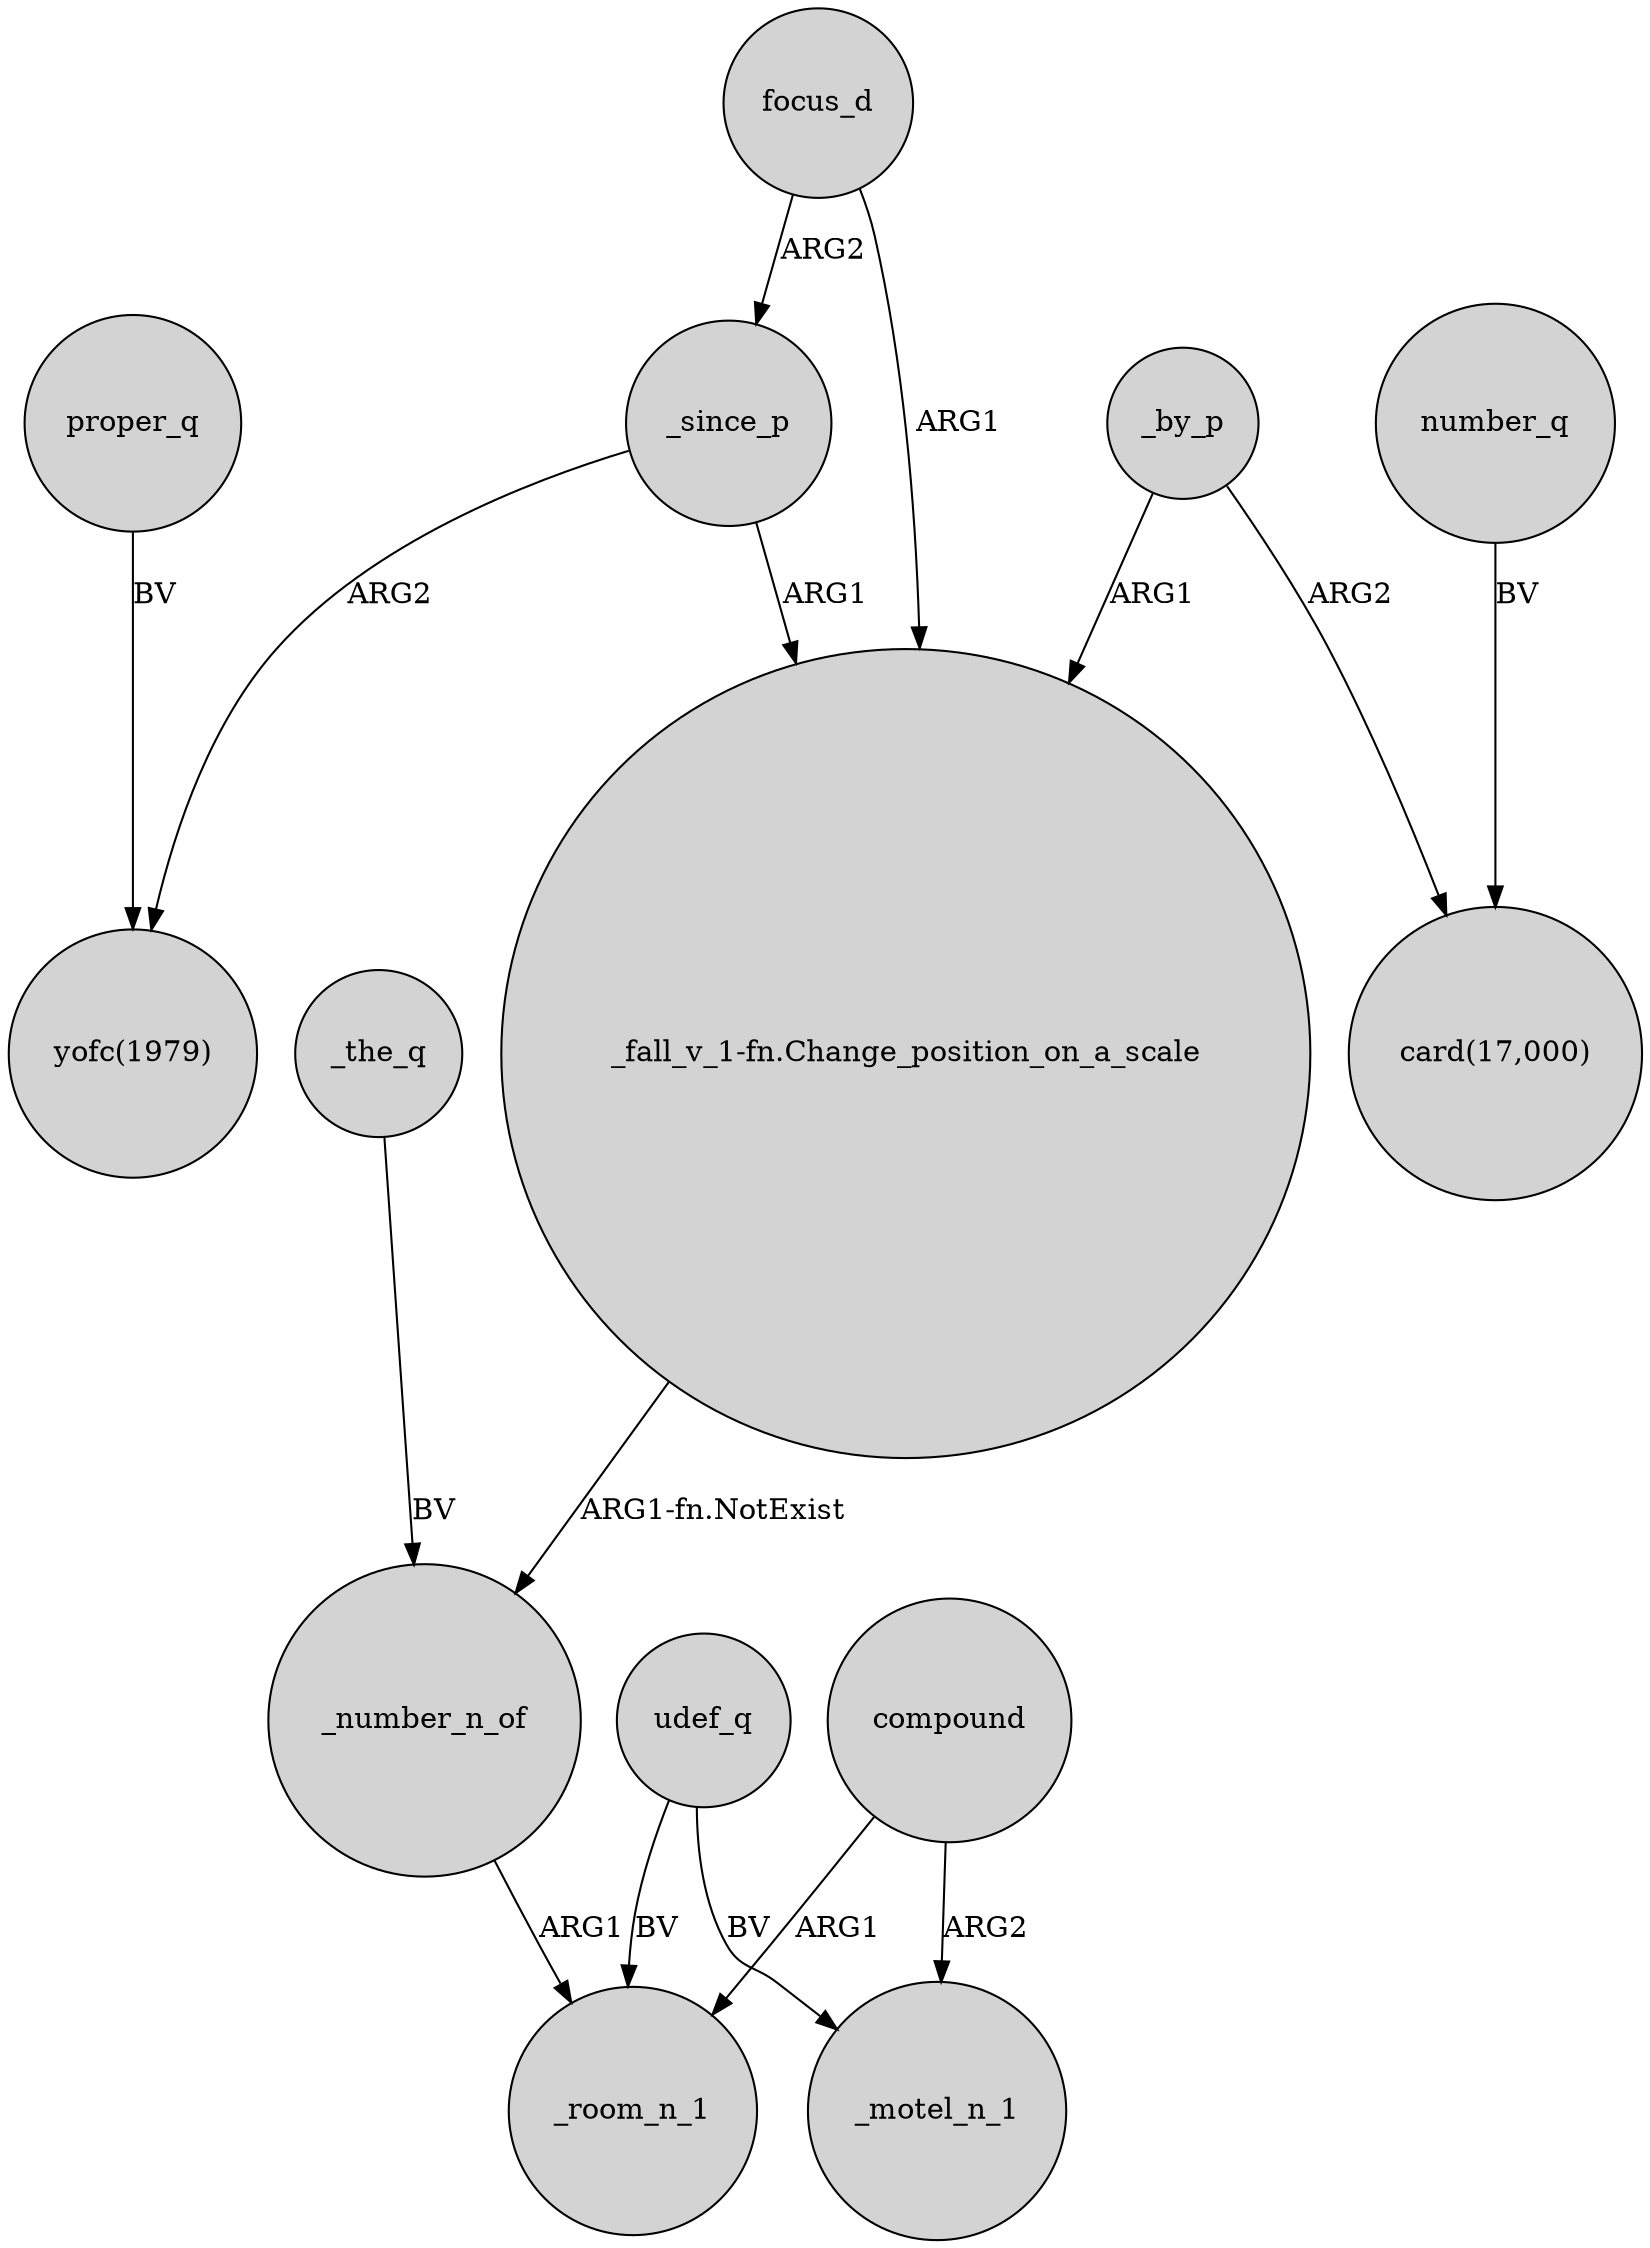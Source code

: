 digraph {
	node [shape=circle style=filled]
	_since_p -> "yofc(1979)" [label=ARG2]
	focus_d -> _since_p [label=ARG2]
	_by_p -> "_fall_v_1-fn.Change_position_on_a_scale" [label=ARG1]
	focus_d -> "_fall_v_1-fn.Change_position_on_a_scale" [label=ARG1]
	_the_q -> _number_n_of [label=BV]
	number_q -> "card(17,000)" [label=BV]
	_number_n_of -> _room_n_1 [label=ARG1]
	compound -> _motel_n_1 [label=ARG2]
	"_fall_v_1-fn.Change_position_on_a_scale" -> _number_n_of [label="ARG1-fn.NotExist"]
	proper_q -> "yofc(1979)" [label=BV]
	udef_q -> _room_n_1 [label=BV]
	_since_p -> "_fall_v_1-fn.Change_position_on_a_scale" [label=ARG1]
	udef_q -> _motel_n_1 [label=BV]
	compound -> _room_n_1 [label=ARG1]
	_by_p -> "card(17,000)" [label=ARG2]
}
